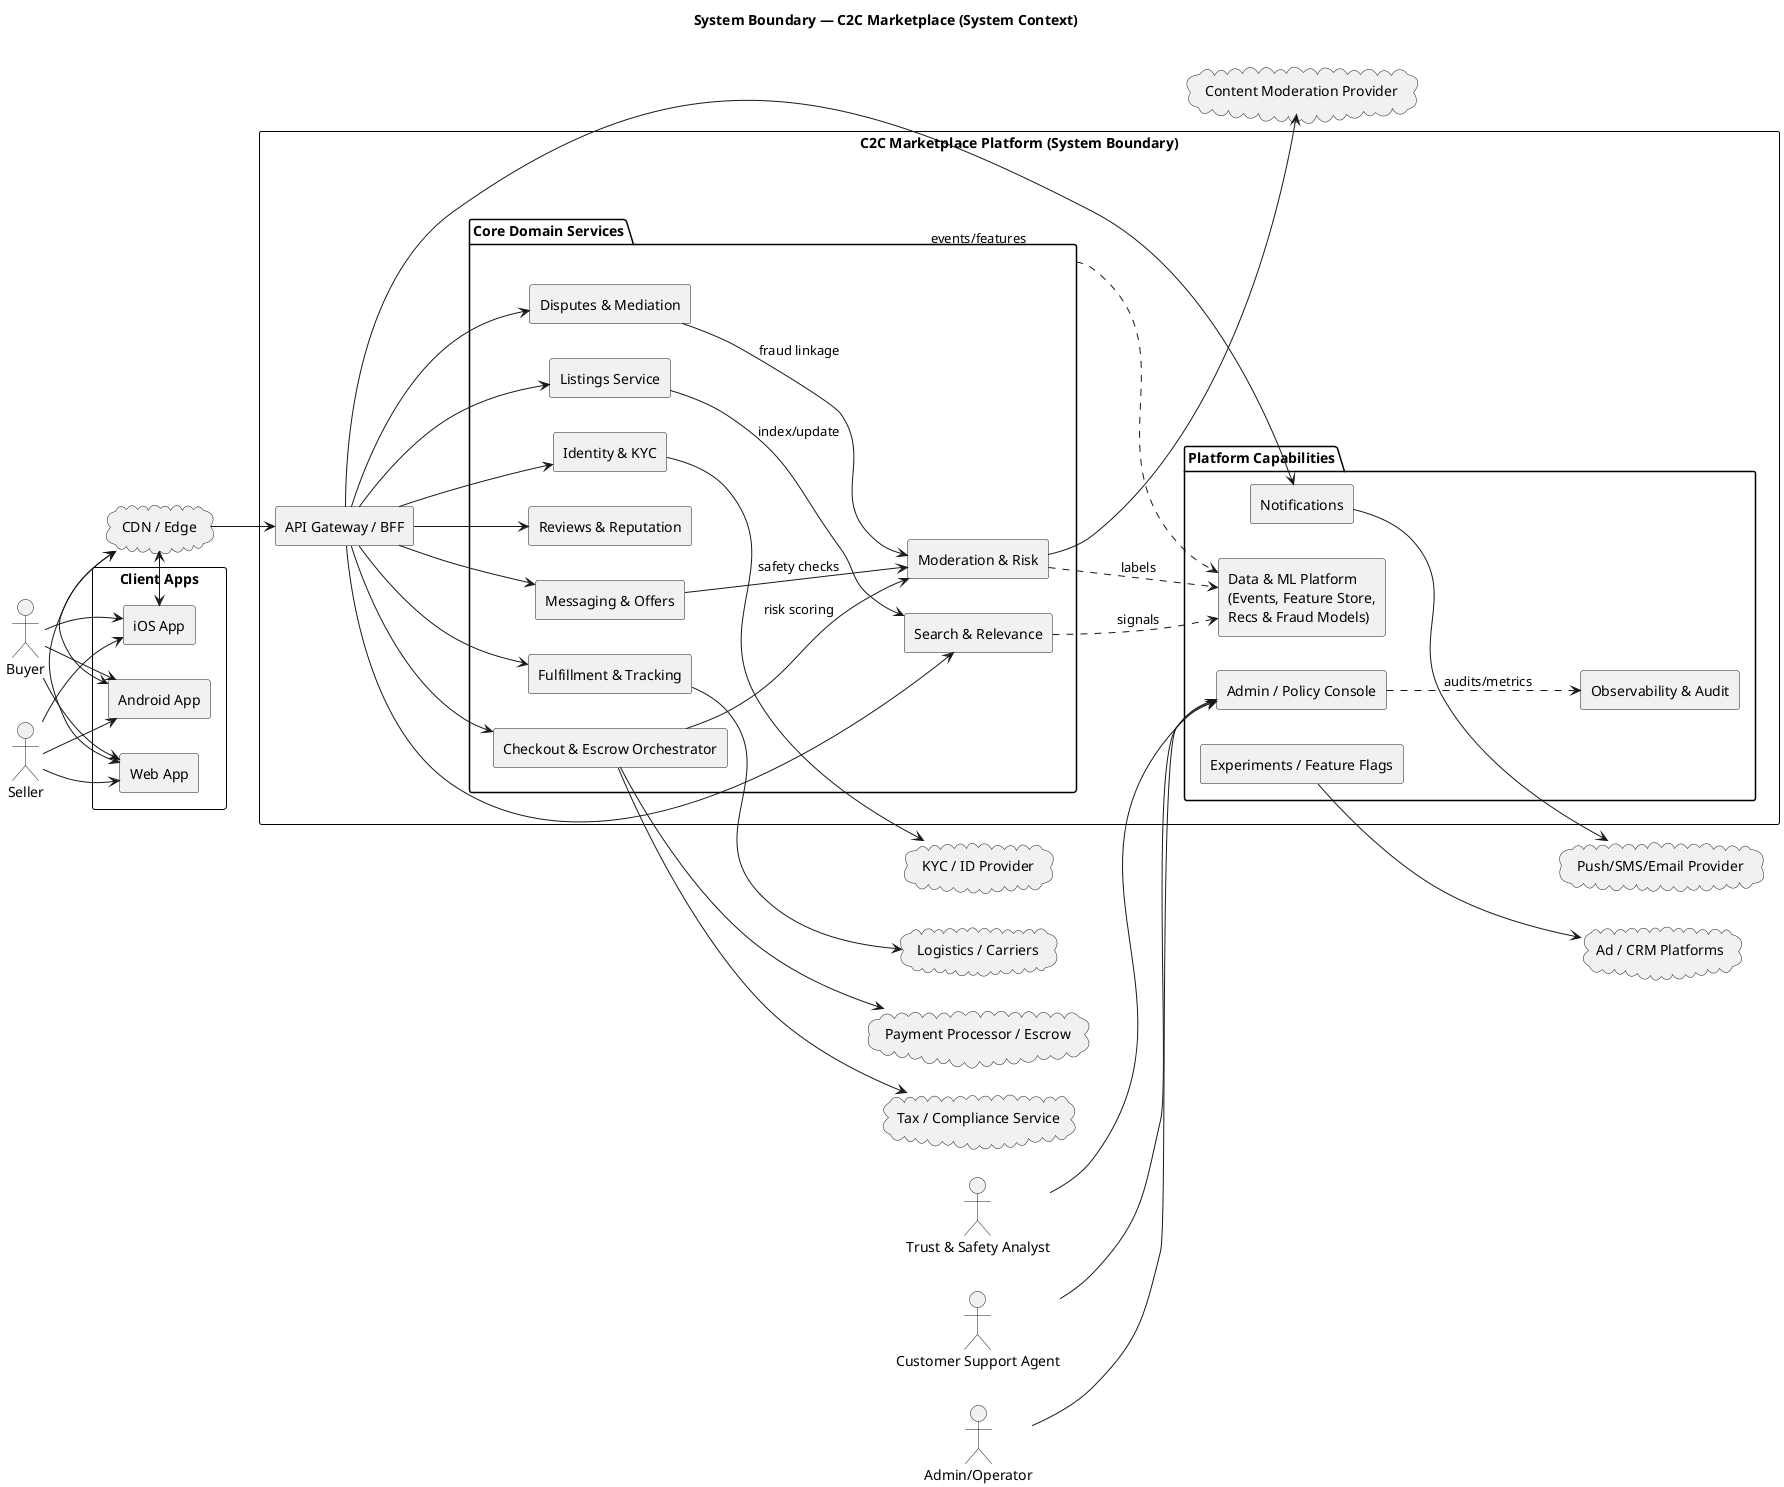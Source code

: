 @startuml
title System Boundary — C2C Marketplace (System Context)
left to right direction
skinparam componentStyle rectangle
skinparam shadowing false
skinparam rectangle {
  BackgroundColor White
  BorderColor Black
}

'=== Actors ===
actor Buyer
actor Seller
actor "Trust & Safety Analyst" as TSA
actor "Customer Support Agent" as CSA
actor "Admin/Operator" as Admin

'=== Client tier ===
rectangle "Client Apps" as Clients {
  component "Web App" as Web
  component "iOS App" as iOS
  component "Android App" as Android
}

cloud "CDN / Edge" as CDN
Buyer --> Web
Buyer --> iOS
Buyer --> Android
Seller --> Web
Seller --> iOS
Seller --> Android

Web <-> CDN
iOS <-> CDN
Android <-> CDN

'=== System boundary ===
rectangle "C2C Marketplace Platform (System Boundary)" as Platform {
  component "API Gateway / BFF" as APIGW

  package "Core Domain Services" as Core {
    component "Identity & KYC" as Auth
    component "Listings Service" as Listings
    component "Search & Relevance" as Search
    component "Messaging & Offers" as Chat
    component "Checkout & Escrow Orchestrator" as Checkout
    component "Fulfillment & Tracking" as Fulfillment
    component "Reviews & Reputation" as Reviews
    component "Disputes & Mediation" as Disputes
    component "Moderation & Risk" as Risk
  }

  package "Platform Capabilities" as Cap {
    component "Notifications" as Notify
    component "Experiments / Feature Flags" as Experiments
    component "Observability & Audit" as Observability
    component "Data & ML Platform\n(Events, Feature Store,\nRecs & Fraud Models)" as DML
    component "Admin / Policy Console" as Console
  }
}

' Client → platform
CDN --> APIGW
APIGW --> Auth
APIGW --> Listings
APIGW --> Search
APIGW --> Chat
APIGW --> Checkout
APIGW --> Fulfillment
APIGW --> Reviews
APIGW --> Disputes
APIGW --> Notify

' Internal interactions (representative)
Listings --> Search : index/update
Chat --> Risk : safety checks
Checkout --> Risk : risk scoring
Disputes --> Risk : fraud linkage
Core ..> DML : events/features
Search ..> DML : signals
Risk ..> DML : labels
Console ..> Observability : audits/metrics

'=== External systems (outside boundary) ===
cloud "Payment Processor / Escrow" as Pay
cloud "KYC / ID Provider" as KYC
cloud "Content Moderation Provider" as Mod
cloud "Logistics / Carriers" as Ship
cloud "Tax / Compliance Service" as TaxS
cloud "Push/SMS/Email Provider" as Comm
cloud "Ad / CRM Platforms" as CRM

' Platform ↔ external integrations
Auth --> KYC
Risk --> Mod
Checkout --> Pay
Checkout --> TaxS
Fulfillment --> Ship
Notify --> Comm
Experiments --> CRM

' Operators
TSA --> Console
CSA --> Console
Admin --> Console

@enduml
